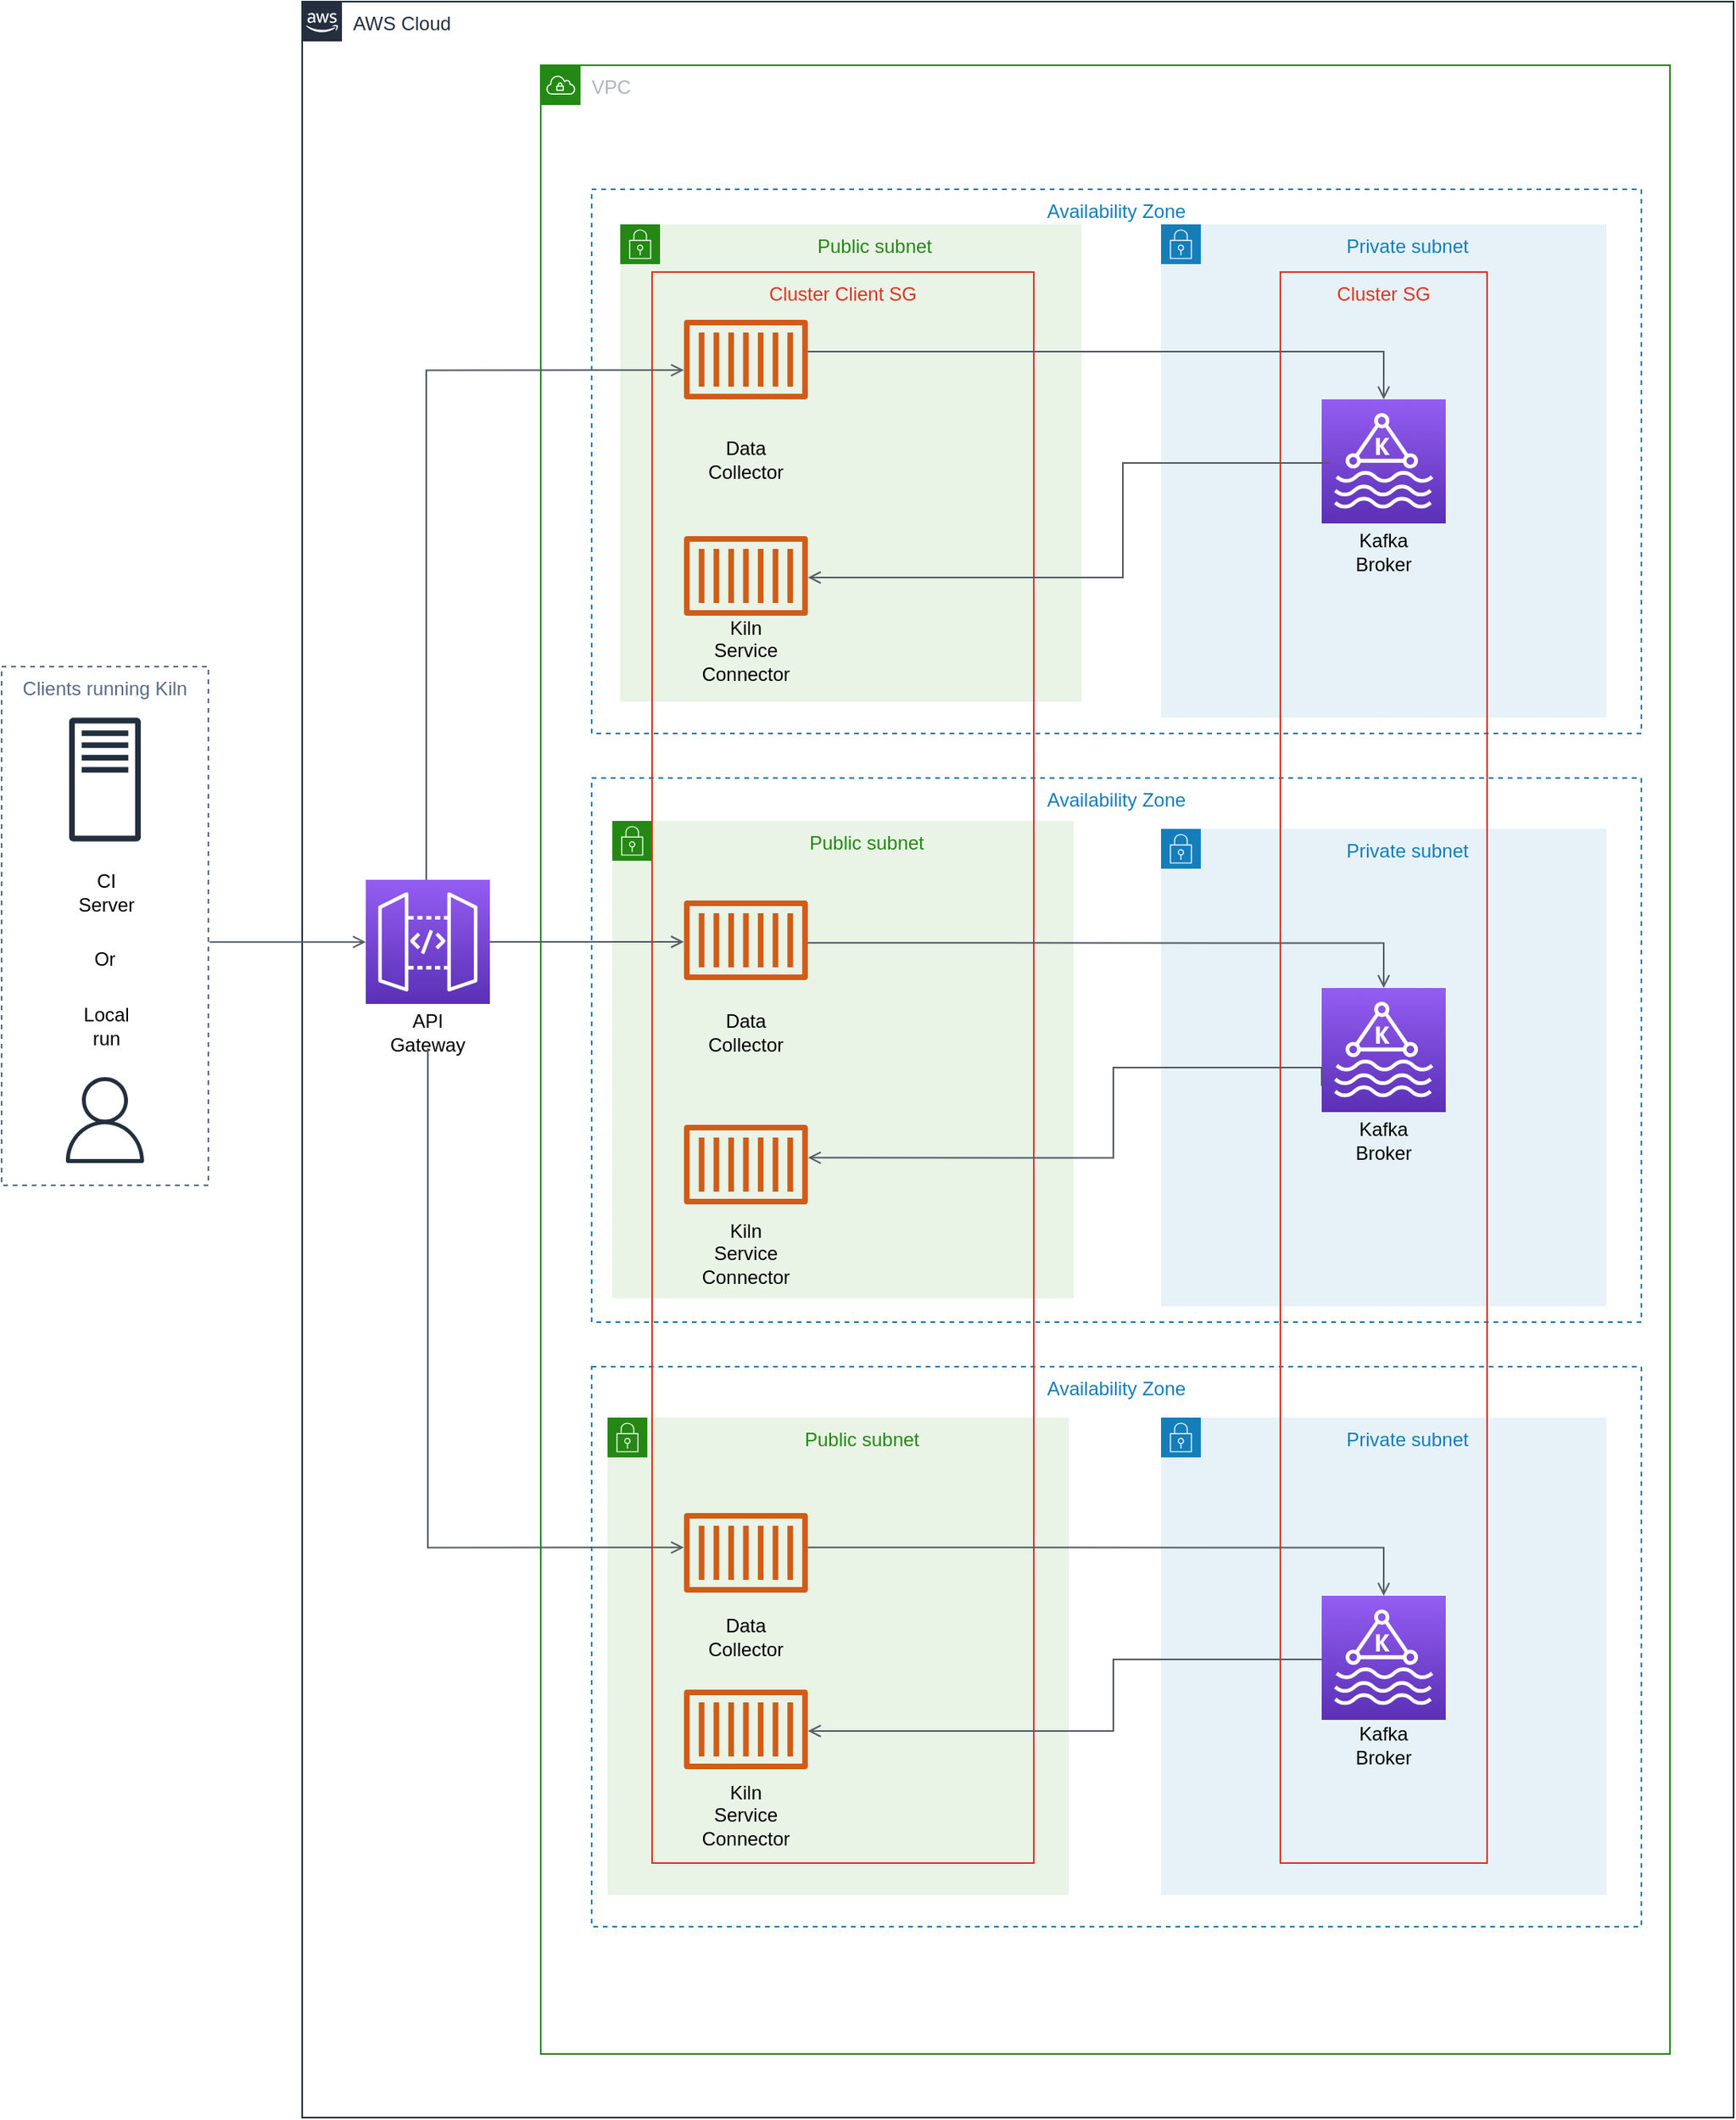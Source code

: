 <mxfile version="12.1.1" type="google" pages="1"><diagram id="7Lb1gHq6lhtBLzWZGdMJ" name="Page-1"><mxGraphModel dx="1426" dy="1851" grid="1" gridSize="10" guides="1" tooltips="1" connect="1" arrows="1" fold="1" page="1" pageScale="1" pageWidth="1169" pageHeight="1654" math="0" shadow="0"><root><mxCell id="0"/><mxCell id="1" parent="0"/><mxCell id="UrLREEf3Nl0if0Bt-U3D-33" value="Availability Zone" style="fillColor=none;strokeColor=#147EBA;dashed=1;verticalAlign=top;fontStyle=0;fontColor=#147EBA;" parent="1" vertex="1"><mxGeometry x="402" y="528" width="660" height="342" as="geometry"/></mxCell><mxCell id="UrLREEf3Nl0if0Bt-U3D-1" value="AWS Cloud" style="points=[[0,0],[0.25,0],[0.5,0],[0.75,0],[1,0],[1,0.25],[1,0.5],[1,0.75],[1,1],[0.75,1],[0.5,1],[0.25,1],[0,1],[0,0.75],[0,0.5],[0,0.25]];outlineConnect=0;gradientColor=none;html=1;whiteSpace=wrap;fontSize=12;fontStyle=0;shape=mxgraph.aws4.group;grIcon=mxgraph.aws4.group_aws_cloud_alt;strokeColor=#232F3E;fillColor=none;verticalAlign=top;align=left;spacingLeft=30;fontColor=#232F3E;dashed=0;" parent="1" vertex="1"><mxGeometry x="220" y="40" width="900" height="1330" as="geometry"/></mxCell><mxCell id="UrLREEf3Nl0if0Bt-U3D-10" value="VPC" style="points=[[0,0],[0.25,0],[0.5,0],[0.75,0],[1,0],[1,0.25],[1,0.5],[1,0.75],[1,1],[0.75,1],[0.5,1],[0.25,1],[0,1],[0,0.75],[0,0.5],[0,0.25]];outlineConnect=0;gradientColor=none;html=1;whiteSpace=wrap;fontSize=12;fontStyle=0;shape=mxgraph.aws4.group;grIcon=mxgraph.aws4.group_vpc;strokeColor=#248814;fillColor=none;verticalAlign=top;align=left;spacingLeft=30;fontColor=#AAB7B8;dashed=0;" parent="1" vertex="1"><mxGeometry x="370" y="80" width="710" height="1250" as="geometry"/></mxCell><mxCell id="UrLREEf3Nl0if0Bt-U3D-40" value="Availability Zone" style="fillColor=none;strokeColor=#147EBA;dashed=1;verticalAlign=top;fontStyle=0;fontColor=#147EBA;" parent="1" vertex="1"><mxGeometry x="402" y="898" width="660" height="352" as="geometry"/></mxCell><mxCell id="UrLREEf3Nl0if0Bt-U3D-58" value="Public subnet" style="points=[[0,0],[0.25,0],[0.5,0],[0.75,0],[1,0],[1,0.25],[1,0.5],[1,0.75],[1,1],[0.75,1],[0.5,1],[0.25,1],[0,1],[0,0.75],[0,0.5],[0,0.25]];outlineConnect=0;gradientColor=none;html=1;whiteSpace=wrap;fontSize=12;fontStyle=0;shape=mxgraph.aws4.group;grIcon=mxgraph.aws4.group_security_group;grStroke=0;strokeColor=#248814;fillColor=#E9F3E6;verticalAlign=top;align=center;spacingLeft=30;fontColor=#248814;dashed=0;" parent="1" vertex="1"><mxGeometry x="412" y="930" width="290" height="300" as="geometry"/></mxCell><mxCell id="UrLREEf3Nl0if0Bt-U3D-57" value="Private subnet" style="points=[[0,0],[0.25,0],[0.5,0],[0.75,0],[1,0],[1,0.25],[1,0.5],[1,0.75],[1,1],[0.75,1],[0.5,1],[0.25,1],[0,1],[0,0.75],[0,0.5],[0,0.25]];outlineConnect=0;gradientColor=none;html=1;whiteSpace=wrap;fontSize=12;fontStyle=0;shape=mxgraph.aws4.group;grIcon=mxgraph.aws4.group_security_group;grStroke=0;strokeColor=#147EBA;fillColor=#E6F2F8;verticalAlign=top;align=center;spacingLeft=30;fontColor=#147EBA;dashed=0;" parent="1" vertex="1"><mxGeometry x="760" y="930" width="280" height="300" as="geometry"/></mxCell><mxCell id="UrLREEf3Nl0if0Bt-U3D-56" value="Private subnet" style="points=[[0,0],[0.25,0],[0.5,0],[0.75,0],[1,0],[1,0.25],[1,0.5],[1,0.75],[1,1],[0.75,1],[0.5,1],[0.25,1],[0,1],[0,0.75],[0,0.5],[0,0.25]];outlineConnect=0;gradientColor=none;html=1;whiteSpace=wrap;fontSize=12;fontStyle=0;shape=mxgraph.aws4.group;grIcon=mxgraph.aws4.group_security_group;grStroke=0;strokeColor=#147EBA;fillColor=#E6F2F8;verticalAlign=top;align=center;spacingLeft=30;fontColor=#147EBA;dashed=0;" parent="1" vertex="1"><mxGeometry x="760" y="560" width="280" height="300" as="geometry"/></mxCell><mxCell id="UrLREEf3Nl0if0Bt-U3D-55" value="Public subnet" style="points=[[0,0],[0.25,0],[0.5,0],[0.75,0],[1,0],[1,0.25],[1,0.5],[1,0.75],[1,1],[0.75,1],[0.5,1],[0.25,1],[0,1],[0,0.75],[0,0.5],[0,0.25]];outlineConnect=0;gradientColor=none;html=1;whiteSpace=wrap;fontSize=12;fontStyle=0;shape=mxgraph.aws4.group;grIcon=mxgraph.aws4.group_security_group;grStroke=0;strokeColor=#248814;fillColor=#E9F3E6;verticalAlign=top;align=center;spacingLeft=30;fontColor=#248814;dashed=0;" parent="1" vertex="1"><mxGeometry x="415" y="555" width="290" height="300" as="geometry"/></mxCell><mxCell id="UrLREEf3Nl0if0Bt-U3D-22" value="Availability Zone" style="fillColor=none;strokeColor=#147EBA;dashed=1;verticalAlign=top;fontStyle=0;fontColor=#147EBA;" parent="1" vertex="1"><mxGeometry x="402" y="158" width="660" height="342" as="geometry"/></mxCell><mxCell id="UrLREEf3Nl0if0Bt-U3D-13" value="Public subnet" style="points=[[0,0],[0.25,0],[0.5,0],[0.75,0],[1,0],[1,0.25],[1,0.5],[1,0.75],[1,1],[0.75,1],[0.5,1],[0.25,1],[0,1],[0,0.75],[0,0.5],[0,0.25]];outlineConnect=0;gradientColor=none;html=1;whiteSpace=wrap;fontSize=12;fontStyle=0;shape=mxgraph.aws4.group;grIcon=mxgraph.aws4.group_security_group;grStroke=0;strokeColor=#248814;fillColor=#E9F3E6;verticalAlign=top;align=center;spacingLeft=30;fontColor=#248814;dashed=0;" parent="1" vertex="1"><mxGeometry x="420" y="180" width="290" height="300" as="geometry"/></mxCell><mxCell id="UrLREEf3Nl0if0Bt-U3D-14" value="Private subnet" style="points=[[0,0],[0.25,0],[0.5,0],[0.75,0],[1,0],[1,0.25],[1,0.5],[1,0.75],[1,1],[0.75,1],[0.5,1],[0.25,1],[0,1],[0,0.75],[0,0.5],[0,0.25]];outlineConnect=0;gradientColor=none;html=1;whiteSpace=wrap;fontSize=12;fontStyle=0;shape=mxgraph.aws4.group;grIcon=mxgraph.aws4.group_security_group;grStroke=0;strokeColor=#147EBA;fillColor=#E6F2F8;verticalAlign=top;align=center;spacingLeft=30;fontColor=#147EBA;dashed=0;" parent="1" vertex="1"><mxGeometry x="760" y="180" width="280" height="310" as="geometry"/></mxCell><mxCell id="UrLREEf3Nl0if0Bt-U3D-31" value="Cluster SG" style="fillColor=none;strokeColor=#DD3522;verticalAlign=top;fontStyle=0;fontColor=#DD3522;" parent="1" vertex="1"><mxGeometry x="835" y="210" width="130" height="1000" as="geometry"/></mxCell><mxCell id="UrLREEf3Nl0if0Bt-U3D-32" value="Cluster Client SG" style="fillColor=none;strokeColor=#DD3522;verticalAlign=top;fontStyle=0;fontColor=#DD3522;" parent="1" vertex="1"><mxGeometry x="440" y="210" width="240" height="1000" as="geometry"/></mxCell><mxCell id="UrLREEf3Nl0if0Bt-U3D-9" value="Clients running Kiln" style="fillColor=none;strokeColor=#5A6C86;dashed=1;verticalAlign=top;fontStyle=0;fontColor=#5A6C86;" parent="1" vertex="1"><mxGeometry x="31" y="458" width="130" height="326" as="geometry"/></mxCell><mxCell id="UrLREEf3Nl0if0Bt-U3D-8" value="" style="group" parent="1" vertex="1" connectable="0"><mxGeometry x="69" y="490" width="54" height="280" as="geometry"/></mxCell><mxCell id="UrLREEf3Nl0if0Bt-U3D-3" value="" style="outlineConnect=0;fontColor=#232F3E;gradientColor=none;fillColor=#232F3E;strokeColor=none;dashed=0;verticalLabelPosition=bottom;verticalAlign=top;align=center;html=1;fontSize=12;fontStyle=0;aspect=fixed;pointerEvents=1;shape=mxgraph.aws4.traditional_server;" parent="UrLREEf3Nl0if0Bt-U3D-8" vertex="1"><mxGeometry x="4.5" width="45" height="78" as="geometry"/></mxCell><mxCell id="UrLREEf3Nl0if0Bt-U3D-4" value="CI Server" style="text;html=1;strokeColor=none;fillColor=none;align=center;verticalAlign=middle;whiteSpace=wrap;rounded=0;" parent="UrLREEf3Nl0if0Bt-U3D-8" vertex="1"><mxGeometry x="7.5" y="100" width="40" height="20" as="geometry"/></mxCell><mxCell id="UrLREEf3Nl0if0Bt-U3D-5" value="Or" style="text;html=1;strokeColor=none;fillColor=none;align=center;verticalAlign=middle;whiteSpace=wrap;rounded=0;" parent="UrLREEf3Nl0if0Bt-U3D-8" vertex="1"><mxGeometry x="7" y="142" width="40" height="20" as="geometry"/></mxCell><mxCell id="UrLREEf3Nl0if0Bt-U3D-6" value="Local run" style="text;html=1;strokeColor=none;fillColor=none;align=center;verticalAlign=middle;whiteSpace=wrap;rounded=0;" parent="UrLREEf3Nl0if0Bt-U3D-8" vertex="1"><mxGeometry x="7.5" y="184" width="40" height="20" as="geometry"/></mxCell><mxCell id="UrLREEf3Nl0if0Bt-U3D-7" value="" style="outlineConnect=0;fontColor=#232F3E;gradientColor=none;fillColor=#232F3E;strokeColor=none;dashed=0;verticalLabelPosition=bottom;verticalAlign=top;align=center;html=1;fontSize=12;fontStyle=0;aspect=fixed;pointerEvents=1;shape=mxgraph.aws4.user;" parent="UrLREEf3Nl0if0Bt-U3D-8" vertex="1"><mxGeometry y="226" width="54" height="54" as="geometry"/></mxCell><mxCell id="UrLREEf3Nl0if0Bt-U3D-26" value="Data Collector" style="text;html=1;strokeColor=none;fillColor=none;align=center;verticalAlign=middle;whiteSpace=wrap;rounded=0;" parent="1" vertex="1"><mxGeometry x="479" y="318" width="40" height="20" as="geometry"/></mxCell><mxCell id="UrLREEf3Nl0if0Bt-U3D-36" value="Data Collector" style="text;html=1;strokeColor=none;fillColor=none;align=center;verticalAlign=middle;whiteSpace=wrap;rounded=0;" parent="1" vertex="1"><mxGeometry x="479" y="678" width="40" height="20" as="geometry"/></mxCell><mxCell id="UrLREEf3Nl0if0Bt-U3D-30" value="" style="outlineConnect=0;fontColor=#232F3E;gradientColor=#945DF2;gradientDirection=north;fillColor=#5A30B5;strokeColor=#ffffff;dashed=0;verticalLabelPosition=bottom;verticalAlign=top;align=center;html=1;fontSize=12;fontStyle=0;aspect=fixed;shape=mxgraph.aws4.resourceIcon;resIcon=mxgraph.aws4.managed_streaming_for_kafka;" parent="1" vertex="1"><mxGeometry x="861" y="290" width="78" height="78" as="geometry"/></mxCell><mxCell id="UrLREEf3Nl0if0Bt-U3D-38" value="" style="outlineConnect=0;fontColor=#232F3E;gradientColor=#945DF2;gradientDirection=north;fillColor=#5A30B5;strokeColor=#ffffff;dashed=0;verticalLabelPosition=bottom;verticalAlign=top;align=center;html=1;fontSize=12;fontStyle=0;aspect=fixed;shape=mxgraph.aws4.resourceIcon;resIcon=mxgraph.aws4.managed_streaming_for_kafka;" parent="1" vertex="1"><mxGeometry x="861" y="660" width="78" height="78" as="geometry"/></mxCell><mxCell id="UrLREEf3Nl0if0Bt-U3D-42" value="" style="group" parent="1" vertex="1" connectable="0"><mxGeometry x="260" y="592" width="78" height="106" as="geometry"/></mxCell><mxCell id="UrLREEf3Nl0if0Bt-U3D-11" value="" style="outlineConnect=0;fontColor=#232F3E;gradientColor=#945DF2;gradientDirection=north;fillColor=#5A30B5;strokeColor=#ffffff;dashed=0;verticalLabelPosition=bottom;verticalAlign=top;align=center;html=1;fontSize=12;fontStyle=0;aspect=fixed;shape=mxgraph.aws4.resourceIcon;resIcon=mxgraph.aws4.api_gateway;" parent="UrLREEf3Nl0if0Bt-U3D-42" vertex="1"><mxGeometry width="78" height="78" as="geometry"/></mxCell><mxCell id="UrLREEf3Nl0if0Bt-U3D-12" value="API Gateway" style="text;html=1;strokeColor=none;fillColor=none;align=center;verticalAlign=middle;whiteSpace=wrap;rounded=0;" parent="UrLREEf3Nl0if0Bt-U3D-42" vertex="1"><mxGeometry x="19" y="86" width="40" height="20" as="geometry"/></mxCell><mxCell id="UrLREEf3Nl0if0Bt-U3D-44" value="Data Collector" style="text;html=1;strokeColor=none;fillColor=none;align=center;verticalAlign=middle;whiteSpace=wrap;rounded=0;" parent="1" vertex="1"><mxGeometry x="479" y="1058" width="40" height="20" as="geometry"/></mxCell><mxCell id="UrLREEf3Nl0if0Bt-U3D-45" value="" style="outlineConnect=0;fontColor=#232F3E;gradientColor=#945DF2;gradientDirection=north;fillColor=#5A30B5;strokeColor=#ffffff;dashed=0;verticalLabelPosition=bottom;verticalAlign=top;align=center;html=1;fontSize=12;fontStyle=0;aspect=fixed;shape=mxgraph.aws4.resourceIcon;resIcon=mxgraph.aws4.managed_streaming_for_kafka;" parent="1" vertex="1"><mxGeometry x="861" y="1042" width="78" height="78" as="geometry"/></mxCell><mxCell id="UrLREEf3Nl0if0Bt-U3D-46" value="Kafka Broker" style="text;html=1;strokeColor=none;fillColor=none;align=center;verticalAlign=middle;whiteSpace=wrap;rounded=0;" parent="1" vertex="1"><mxGeometry x="880" y="376" width="40" height="20" as="geometry"/></mxCell><mxCell id="UrLREEf3Nl0if0Bt-U3D-47" value="Kafka Broker" style="text;html=1;strokeColor=none;fillColor=none;align=center;verticalAlign=middle;whiteSpace=wrap;rounded=0;" parent="1" vertex="1"><mxGeometry x="880" y="746" width="40" height="20" as="geometry"/></mxCell><mxCell id="UrLREEf3Nl0if0Bt-U3D-48" value="Kafka Broker" style="text;html=1;strokeColor=none;fillColor=none;align=center;verticalAlign=middle;whiteSpace=wrap;rounded=0;" parent="1" vertex="1"><mxGeometry x="880" y="1126" width="40" height="20" as="geometry"/></mxCell><mxCell id="UrLREEf3Nl0if0Bt-U3D-49" value="" style="edgeStyle=orthogonalEdgeStyle;html=1;endArrow=open;elbow=vertical;startArrow=none;endFill=0;strokeColor=#545B64;rounded=0;" parent="1" target="UrLREEf3Nl0if0Bt-U3D-30" edge="1"><mxGeometry width="100" relative="1" as="geometry"><mxPoint x="538" y="260" as="sourcePoint"/><mxPoint x="130" y="1390" as="targetPoint"/><Array as="points"><mxPoint x="900" y="260"/></Array></mxGeometry></mxCell><mxCell id="UrLREEf3Nl0if0Bt-U3D-51" value="" style="edgeStyle=orthogonalEdgeStyle;html=1;endArrow=open;elbow=vertical;startArrow=none;endFill=0;strokeColor=#545B64;rounded=0;" parent="1" target="UrLREEf3Nl0if0Bt-U3D-45" edge="1"><mxGeometry width="100" relative="1" as="geometry"><mxPoint x="538" y="1011.667" as="sourcePoint"/><mxPoint x="400" y="1390" as="targetPoint"/><Array as="points"><mxPoint x="900" y="1011"/></Array></mxGeometry></mxCell><mxCell id="UrLREEf3Nl0if0Bt-U3D-53" value="" style="edgeStyle=orthogonalEdgeStyle;html=1;endArrow=open;elbow=vertical;startArrow=none;endFill=0;strokeColor=#545B64;rounded=0;" parent="1" target="UrLREEf3Nl0if0Bt-U3D-38" edge="1"><mxGeometry width="100" relative="1" as="geometry"><mxPoint x="538" y="631.667" as="sourcePoint"/><mxPoint x="921.966" y="653.5" as="targetPoint"/><Array as="points"><mxPoint x="900" y="631"/></Array></mxGeometry></mxCell><mxCell id="UrLREEf3Nl0if0Bt-U3D-54" value="" style="edgeStyle=orthogonalEdgeStyle;html=1;endArrow=open;elbow=vertical;startArrow=none;endFill=0;strokeColor=#545B64;rounded=0;exitX=1.006;exitY=0.531;exitDx=0;exitDy=0;exitPerimeter=0;" parent="1" source="UrLREEf3Nl0if0Bt-U3D-9" target="UrLREEf3Nl0if0Bt-U3D-11" edge="1"><mxGeometry width="100" relative="1" as="geometry"><mxPoint x="90" y="1390" as="sourcePoint"/><mxPoint x="190" y="1390" as="targetPoint"/><Array as="points"><mxPoint x="162" y="631"/></Array></mxGeometry></mxCell><mxCell id="UrLREEf3Nl0if0Bt-U3D-59" value="" style="edgeStyle=orthogonalEdgeStyle;html=1;endArrow=open;elbow=vertical;startArrow=none;endFill=0;strokeColor=#545B64;rounded=0;exitX=0.5;exitY=1;exitDx=0;exitDy=0;sourcePerimeterSpacing=0;spacing=2;" parent="1" source="UrLREEf3Nl0if0Bt-U3D-12" edge="1"><mxGeometry width="100" relative="1" as="geometry"><mxPoint x="30" y="1390" as="sourcePoint"/><mxPoint x="460" y="1011.667" as="targetPoint"/><Array as="points"><mxPoint x="299" y="1011"/></Array></mxGeometry></mxCell><mxCell id="UrLREEf3Nl0if0Bt-U3D-60" value="" style="edgeStyle=orthogonalEdgeStyle;html=1;endArrow=open;elbow=vertical;startArrow=none;endFill=0;strokeColor=#545B64;rounded=0;" parent="1" source="UrLREEf3Nl0if0Bt-U3D-11" edge="1"><mxGeometry width="100" relative="1" as="geometry"><mxPoint x="30" y="1390" as="sourcePoint"/><mxPoint x="460" y="631.0" as="targetPoint"/></mxGeometry></mxCell><mxCell id="UrLREEf3Nl0if0Bt-U3D-61" value="" style="edgeStyle=orthogonalEdgeStyle;html=1;endArrow=open;elbow=vertical;startArrow=none;endFill=0;strokeColor=#545B64;rounded=0;" parent="1" source="UrLREEf3Nl0if0Bt-U3D-11" edge="1"><mxGeometry width="100" relative="1" as="geometry"><mxPoint x="348" y="641.0" as="sourcePoint"/><mxPoint x="460" y="271.667" as="targetPoint"/><Array as="points"><mxPoint x="298" y="272"/></Array></mxGeometry></mxCell><mxCell id="UrLREEf3Nl0if0Bt-U3D-65" value="" style="outlineConnect=0;fontColor=#232F3E;gradientColor=none;fillColor=#D05C17;strokeColor=none;dashed=0;verticalLabelPosition=bottom;verticalAlign=top;align=center;html=1;fontSize=12;fontStyle=0;aspect=fixed;pointerEvents=1;shape=mxgraph.aws4.container_1;" parent="1" vertex="1"><mxGeometry x="460" y="746" width="78" height="50" as="geometry"/></mxCell><mxCell id="UrLREEf3Nl0if0Bt-U3D-66" value="" style="outlineConnect=0;fontColor=#232F3E;gradientColor=none;fillColor=#D05C17;strokeColor=none;dashed=0;verticalLabelPosition=bottom;verticalAlign=top;align=center;html=1;fontSize=12;fontStyle=0;aspect=fixed;pointerEvents=1;shape=mxgraph.aws4.container_1;" parent="1" vertex="1"><mxGeometry x="460" y="1101" width="78" height="50" as="geometry"/></mxCell><mxCell id="UrLREEf3Nl0if0Bt-U3D-67" value="" style="outlineConnect=0;fontColor=#232F3E;gradientColor=none;fillColor=#D05C17;strokeColor=none;dashed=0;verticalLabelPosition=bottom;verticalAlign=top;align=center;html=1;fontSize=12;fontStyle=0;aspect=fixed;pointerEvents=1;shape=mxgraph.aws4.container_1;" parent="1" vertex="1"><mxGeometry x="460" y="376" width="78" height="50" as="geometry"/></mxCell><mxCell id="UrLREEf3Nl0if0Bt-U3D-68" value="Kiln Service Connector" style="text;html=1;strokeColor=none;fillColor=none;align=center;verticalAlign=middle;whiteSpace=wrap;rounded=0;" parent="1" vertex="1"><mxGeometry x="479" y="438" width="40" height="20" as="geometry"/></mxCell><mxCell id="UrLREEf3Nl0if0Bt-U3D-71" value="Kiln Service Connector" style="text;html=1;strokeColor=none;fillColor=none;align=center;verticalAlign=middle;whiteSpace=wrap;rounded=0;" parent="1" vertex="1"><mxGeometry x="479" y="817" width="40" height="20" as="geometry"/></mxCell><mxCell id="UrLREEf3Nl0if0Bt-U3D-72" value="Kiln Service Connector" style="text;html=1;strokeColor=none;fillColor=none;align=center;verticalAlign=middle;whiteSpace=wrap;rounded=0;" parent="1" vertex="1"><mxGeometry x="479" y="1170" width="40" height="20" as="geometry"/></mxCell><mxCell id="UrLREEf3Nl0if0Bt-U3D-74" value="" style="edgeStyle=orthogonalEdgeStyle;html=1;endArrow=none;elbow=vertical;startArrow=open;startFill=0;strokeColor=#545B64;rounded=0;" parent="1" source="UrLREEf3Nl0if0Bt-U3D-66" target="UrLREEf3Nl0if0Bt-U3D-45" edge="1"><mxGeometry width="100" relative="1" as="geometry"><mxPoint x="30" y="1390" as="sourcePoint"/><mxPoint x="130" y="1390" as="targetPoint"/><Array as="points"><mxPoint x="730" y="1127"/><mxPoint x="730" y="1082"/></Array></mxGeometry></mxCell><mxCell id="UrLREEf3Nl0if0Bt-U3D-75" value="" style="edgeStyle=orthogonalEdgeStyle;html=1;endArrow=none;elbow=vertical;startArrow=open;startFill=0;strokeColor=#545B64;rounded=0;" parent="1" edge="1"><mxGeometry width="100" relative="1" as="geometry"><mxPoint x="538" y="766.667" as="sourcePoint"/><mxPoint x="861" y="721.667" as="targetPoint"/><Array as="points"><mxPoint x="730" y="767"/><mxPoint x="730" y="710"/><mxPoint x="861" y="710"/></Array></mxGeometry></mxCell><mxCell id="UrLREEf3Nl0if0Bt-U3D-76" value="" style="edgeStyle=orthogonalEdgeStyle;html=1;endArrow=none;elbow=vertical;startArrow=open;startFill=0;strokeColor=#545B64;rounded=0;" parent="1" source="UrLREEf3Nl0if0Bt-U3D-67" edge="1"><mxGeometry width="100" relative="1" as="geometry"><mxPoint x="543.5" y="421.167" as="sourcePoint"/><mxPoint x="860" y="330" as="targetPoint"/><Array as="points"><mxPoint x="736" y="402"/><mxPoint x="736" y="330"/><mxPoint x="866" y="330"/></Array></mxGeometry></mxCell><mxCell id="ZFRulTpAMC1w_28u0HYL-1" value="" style="outlineConnect=0;fontColor=#232F3E;gradientColor=none;fillColor=#D05C17;strokeColor=none;dashed=0;verticalLabelPosition=bottom;verticalAlign=top;align=center;html=1;fontSize=12;fontStyle=0;aspect=fixed;pointerEvents=1;shape=mxgraph.aws4.container_1;" vertex="1" parent="1"><mxGeometry x="460" y="990" width="78" height="50" as="geometry"/></mxCell><mxCell id="ZFRulTpAMC1w_28u0HYL-2" value="" style="outlineConnect=0;fontColor=#232F3E;gradientColor=none;fillColor=#D05C17;strokeColor=none;dashed=0;verticalLabelPosition=bottom;verticalAlign=top;align=center;html=1;fontSize=12;fontStyle=0;aspect=fixed;pointerEvents=1;shape=mxgraph.aws4.container_1;" vertex="1" parent="1"><mxGeometry x="460" y="605" width="78" height="50" as="geometry"/></mxCell><mxCell id="ZFRulTpAMC1w_28u0HYL-3" value="" style="outlineConnect=0;fontColor=#232F3E;gradientColor=none;fillColor=#D05C17;strokeColor=none;dashed=0;verticalLabelPosition=bottom;verticalAlign=top;align=center;html=1;fontSize=12;fontStyle=0;aspect=fixed;pointerEvents=1;shape=mxgraph.aws4.container_1;" vertex="1" parent="1"><mxGeometry x="460" y="240" width="78" height="50" as="geometry"/></mxCell></root></mxGraphModel></diagram></mxfile>